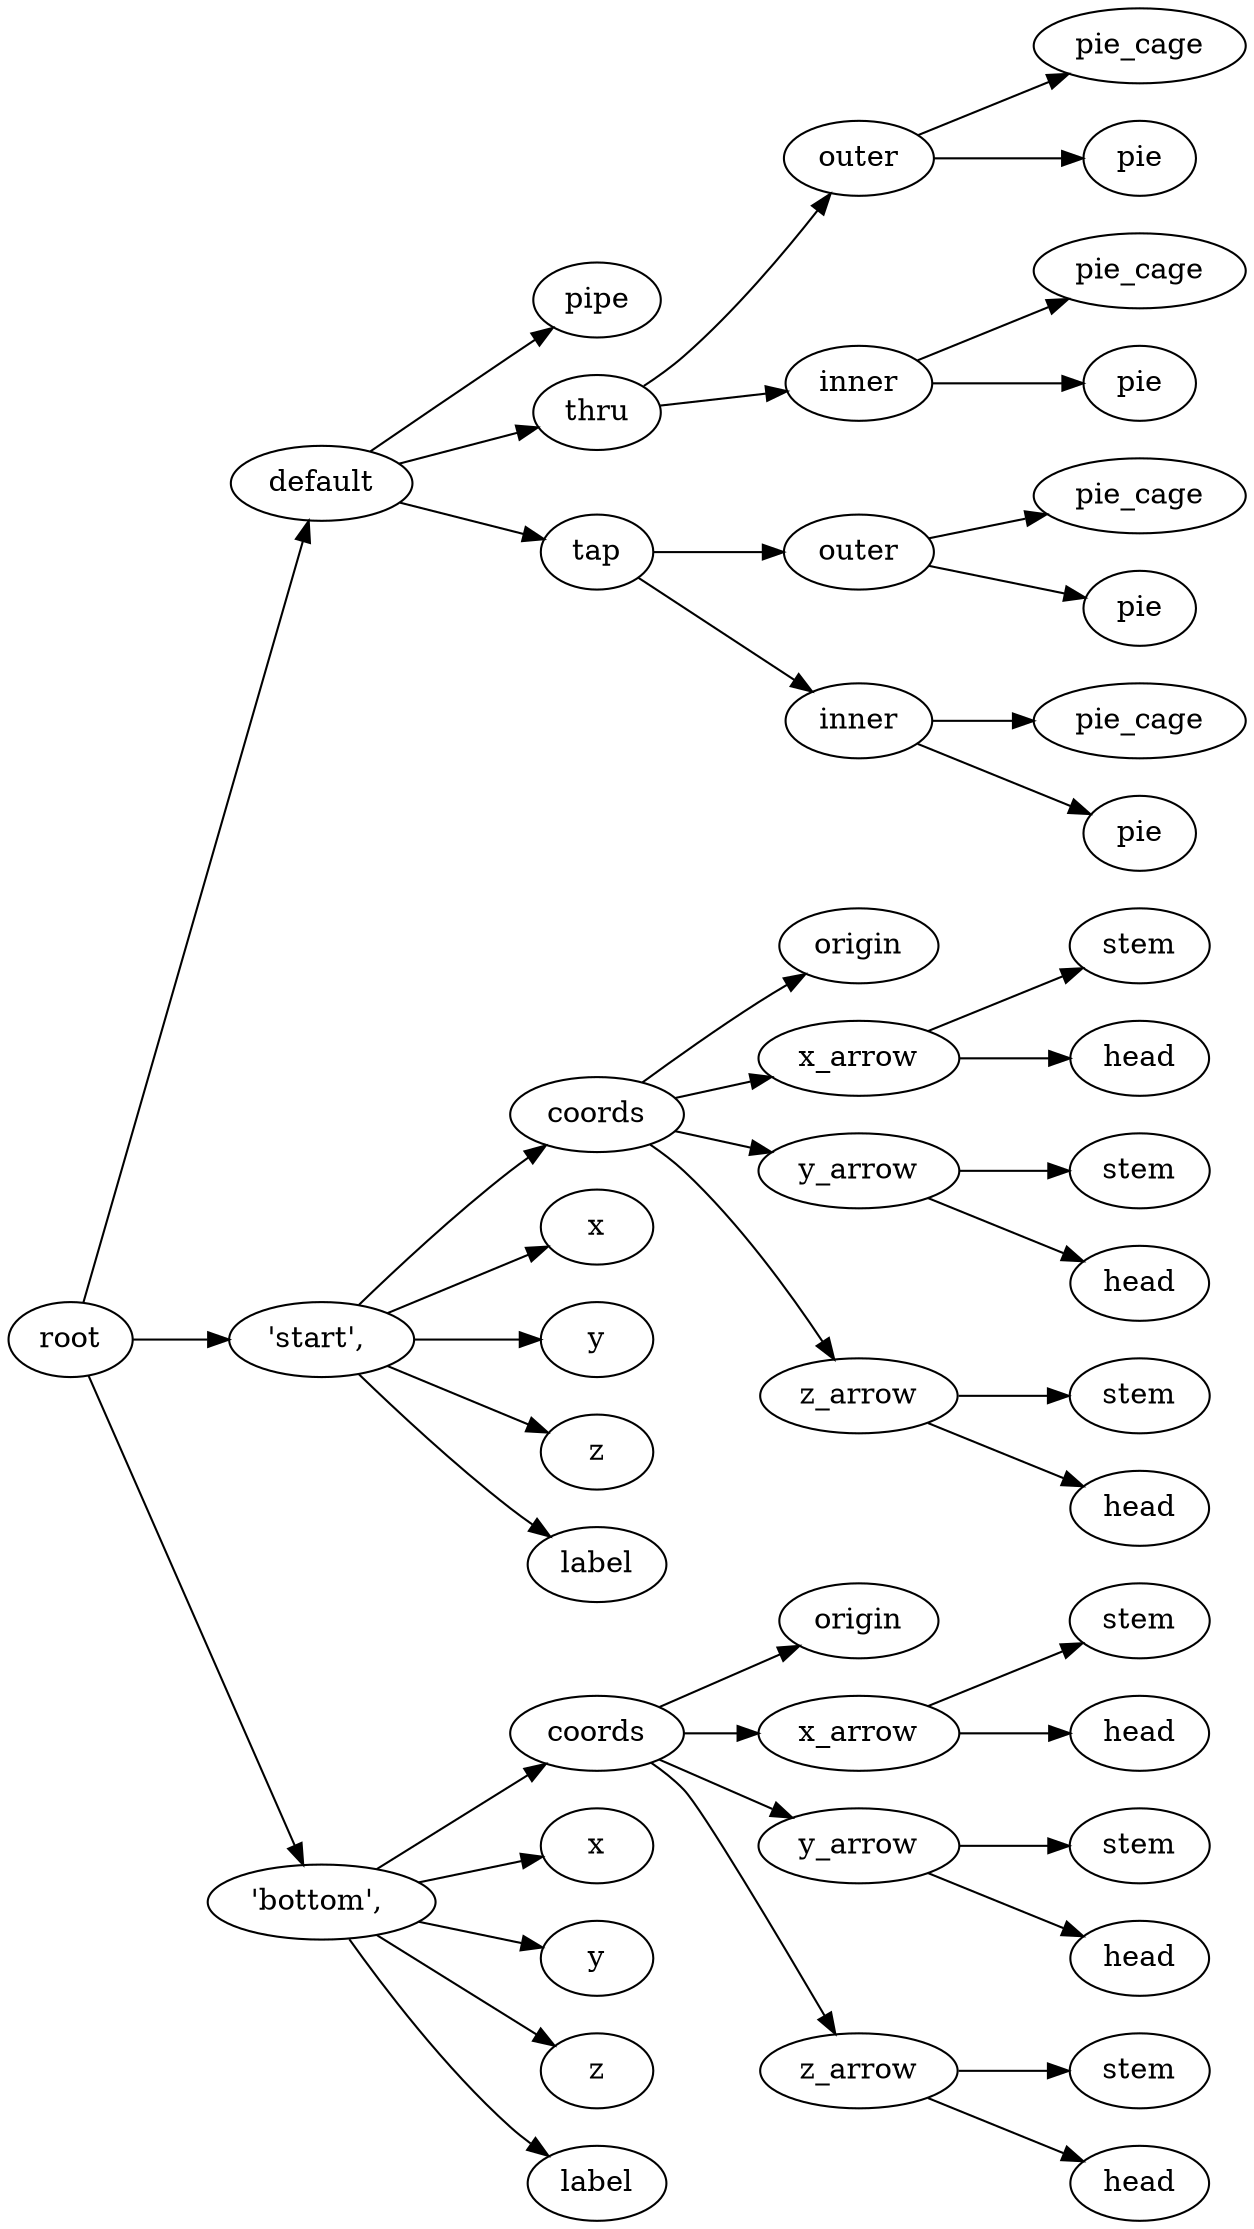 digraph default {
	graph [rankdir=LR]
	root_28 [label=root href="javascript:s=&quot;\(\)\nNone&quot;; console.log(s); alert(s);"]
	default_29 [label=default href="javascript:s=&quot;\(&#x27;default&#x27;,\)\nSelfTapHole&quot;; console.log(s); alert(s);" tooltip=SelfTapHole]
	pipe_30 [label=pipe href="javascript:s=&quot;\(&#x27;default&#x27;,\ &#x27;pipe&#x27;\)\nCylinder&quot;; console.log(s); alert(s);" tooltip=Cylinder]
	thru_31 [label=thru href="javascript:s=&quot;\(&#x27;default&#x27;,\ &#x27;thru&#x27;\)\nPipe&quot;; console.log(s); alert(s);" tooltip=Pipe]
	outer_32 [label=outer href="javascript:s=&quot;\(&#x27;default&#x27;,\ &#x27;thru&#x27;,\ &#x27;outer&#x27;\)\nPie&quot;; console.log(s); alert(s);" tooltip=Pie]
	pie_cage_33 [label=pie_cage href="javascript:s=&quot;\(&#x27;default&#x27;,\ &#x27;thru&#x27;,\ &#x27;outer&#x27;,\ &#x27;pie_cage&#x27;\)\nCylinder&quot;; console.log(s); alert(s);" tooltip=Cylinder]
	pie_34 [label=pie href="javascript:s=&quot;\(&#x27;default&#x27;,\ &#x27;thru&#x27;,\ &#x27;outer&#x27;,\ &#x27;pie&#x27;\)\nRotateExtrude&quot;; console.log(s); alert(s);" tooltip=RotateExtrude]
	inner_35 [label=inner href="javascript:s=&quot;\(&#x27;default&#x27;,\ &#x27;thru&#x27;,\ &#x27;inner&#x27;\)\nPie&quot;; console.log(s); alert(s);" tooltip=Pie]
	pie_cage_36 [label=pie_cage href="javascript:s=&quot;\(&#x27;default&#x27;,\ &#x27;thru&#x27;,\ &#x27;inner&#x27;,\ &#x27;pie_cage&#x27;\)\nCylinder&quot;; console.log(s); alert(s);" tooltip=Cylinder]
	pie_37 [label=pie href="javascript:s=&quot;\(&#x27;default&#x27;,\ &#x27;thru&#x27;,\ &#x27;inner&#x27;,\ &#x27;pie&#x27;\)\nRotateExtrude&quot;; console.log(s); alert(s);" tooltip=RotateExtrude]
	tap_38 [label=tap href="javascript:s=&quot;\(&#x27;default&#x27;,\ &#x27;tap&#x27;\)\nPipe&quot;; console.log(s); alert(s);" tooltip=Pipe]
	outer_39 [label=outer href="javascript:s=&quot;\(&#x27;default&#x27;,\ &#x27;tap&#x27;,\ &#x27;outer&#x27;\)\nPie&quot;; console.log(s); alert(s);" tooltip=Pie]
	pie_cage_40 [label=pie_cage href="javascript:s=&quot;\(&#x27;default&#x27;,\ &#x27;tap&#x27;,\ &#x27;outer&#x27;,\ &#x27;pie_cage&#x27;\)\nCylinder&quot;; console.log(s); alert(s);" tooltip=Cylinder]
	pie_41 [label=pie href="javascript:s=&quot;\(&#x27;default&#x27;,\ &#x27;tap&#x27;,\ &#x27;outer&#x27;,\ &#x27;pie&#x27;\)\nRotateExtrude&quot;; console.log(s); alert(s);" tooltip=RotateExtrude]
	inner_42 [label=inner href="javascript:s=&quot;\(&#x27;default&#x27;,\ &#x27;tap&#x27;,\ &#x27;inner&#x27;\)\nPie&quot;; console.log(s); alert(s);" tooltip=Pie]
	pie_cage_43 [label=pie_cage href="javascript:s=&quot;\(&#x27;default&#x27;,\ &#x27;tap&#x27;,\ &#x27;inner&#x27;,\ &#x27;pie_cage&#x27;\)\nCylinder&quot;; console.log(s); alert(s);" tooltip=Cylinder]
	pie_44 [label=pie href="javascript:s=&quot;\(&#x27;default&#x27;,\ &#x27;tap&#x27;,\ &#x27;inner&#x27;,\ &#x27;pie&#x27;\)\nRotateExtrude&quot;; console.log(s); alert(s);" tooltip=RotateExtrude]
	45 [label="'start',\ " href="javascript:s=&quot;\(&quot;&#x27;start&#x27;,\ &quot;,\)\nAnnotatedCoordinates&quot;; console.log(s); alert(s);" tooltip=AnnotatedCoordinates]
	coords_46 [label=coords href="javascript:s=&quot;\(&quot;&#x27;start&#x27;,\ &quot;,\ &#x27;coords&#x27;\)\nCoordinates&quot;; console.log(s); alert(s);" tooltip=Coordinates]
	origin_47 [label=origin href="javascript:s=&quot;\(&quot;&#x27;start&#x27;,\ &quot;,\ &#x27;coords&#x27;,\ &#x27;origin&#x27;\)\nCoordinatesCage&quot;; console.log(s); alert(s);" tooltip=CoordinatesCage]
	x_arrow_48 [label=x_arrow href="javascript:s=&quot;\(&quot;&#x27;start&#x27;,\ &quot;,\ &#x27;coords&#x27;,\ &#x27;x_arrow&#x27;\)\nArrow&quot;; console.log(s); alert(s);" tooltip=Arrow]
	stem_49 [label=stem href="javascript:s=&quot;\(&quot;&#x27;start&#x27;,\ &quot;,\ &#x27;coords&#x27;,\ &#x27;x_arrow&#x27;,\ &#x27;stem&#x27;\)\nCone&quot;; console.log(s); alert(s);" tooltip=Cone]
	head_50 [label=head href="javascript:s=&quot;\(&quot;&#x27;start&#x27;,\ &quot;,\ &#x27;coords&#x27;,\ &#x27;x_arrow&#x27;,\ &#x27;head&#x27;\)\nCone&quot;; console.log(s); alert(s);" tooltip=Cone]
	y_arrow_51 [label=y_arrow href="javascript:s=&quot;\(&quot;&#x27;start&#x27;,\ &quot;,\ &#x27;coords&#x27;,\ &#x27;y_arrow&#x27;\)\nArrow&quot;; console.log(s); alert(s);" tooltip=Arrow]
	stem_52 [label=stem href="javascript:s=&quot;\(&quot;&#x27;start&#x27;,\ &quot;,\ &#x27;coords&#x27;,\ &#x27;y_arrow&#x27;,\ &#x27;stem&#x27;\)\nCone&quot;; console.log(s); alert(s);" tooltip=Cone]
	head_53 [label=head href="javascript:s=&quot;\(&quot;&#x27;start&#x27;,\ &quot;,\ &#x27;coords&#x27;,\ &#x27;y_arrow&#x27;,\ &#x27;head&#x27;\)\nCone&quot;; console.log(s); alert(s);" tooltip=Cone]
	z_arrow_54 [label=z_arrow href="javascript:s=&quot;\(&quot;&#x27;start&#x27;,\ &quot;,\ &#x27;coords&#x27;,\ &#x27;z_arrow&#x27;\)\nArrow&quot;; console.log(s); alert(s);" tooltip=Arrow]
	stem_55 [label=stem href="javascript:s=&quot;\(&quot;&#x27;start&#x27;,\ &quot;,\ &#x27;coords&#x27;,\ &#x27;z_arrow&#x27;,\ &#x27;stem&#x27;\)\nCone&quot;; console.log(s); alert(s);" tooltip=Cone]
	head_56 [label=head href="javascript:s=&quot;\(&quot;&#x27;start&#x27;,\ &quot;,\ &#x27;coords&#x27;,\ &#x27;z_arrow&#x27;,\ &#x27;head&#x27;\)\nCone&quot;; console.log(s); alert(s);" tooltip=Cone]
	x_57 [label=x href="javascript:s=&quot;\(&quot;&#x27;start&#x27;,\ &quot;,\ &#x27;x&#x27;\)\nText&quot;; console.log(s); alert(s);" tooltip=Text]
	y_58 [label=y href="javascript:s=&quot;\(&quot;&#x27;start&#x27;,\ &quot;,\ &#x27;y&#x27;\)\nText&quot;; console.log(s); alert(s);" tooltip=Text]
	z_59 [label=z href="javascript:s=&quot;\(&quot;&#x27;start&#x27;,\ &quot;,\ &#x27;z&#x27;\)\nText&quot;; console.log(s); alert(s);" tooltip=Text]
	label_60 [label=label href="javascript:s=&quot;\(&quot;&#x27;start&#x27;,\ &quot;,\ &#x27;label&#x27;\)\nText&quot;; console.log(s); alert(s);" tooltip=Text]
	61 [label="'bottom',\ " href="javascript:s=&quot;\(&quot;&#x27;bottom&#x27;,\ &quot;,\)\nAnnotatedCoordinates&quot;; console.log(s); alert(s);" tooltip=AnnotatedCoordinates]
	coords_62 [label=coords href="javascript:s=&quot;\(&quot;&#x27;bottom&#x27;,\ &quot;,\ &#x27;coords&#x27;\)\nCoordinates&quot;; console.log(s); alert(s);" tooltip=Coordinates]
	origin_63 [label=origin href="javascript:s=&quot;\(&quot;&#x27;bottom&#x27;,\ &quot;,\ &#x27;coords&#x27;,\ &#x27;origin&#x27;\)\nCoordinatesCage&quot;; console.log(s); alert(s);" tooltip=CoordinatesCage]
	x_arrow_64 [label=x_arrow href="javascript:s=&quot;\(&quot;&#x27;bottom&#x27;,\ &quot;,\ &#x27;coords&#x27;,\ &#x27;x_arrow&#x27;\)\nArrow&quot;; console.log(s); alert(s);" tooltip=Arrow]
	stem_65 [label=stem href="javascript:s=&quot;\(&quot;&#x27;bottom&#x27;,\ &quot;,\ &#x27;coords&#x27;,\ &#x27;x_arrow&#x27;,\ &#x27;stem&#x27;\)\nCone&quot;; console.log(s); alert(s);" tooltip=Cone]
	head_66 [label=head href="javascript:s=&quot;\(&quot;&#x27;bottom&#x27;,\ &quot;,\ &#x27;coords&#x27;,\ &#x27;x_arrow&#x27;,\ &#x27;head&#x27;\)\nCone&quot;; console.log(s); alert(s);" tooltip=Cone]
	y_arrow_67 [label=y_arrow href="javascript:s=&quot;\(&quot;&#x27;bottom&#x27;,\ &quot;,\ &#x27;coords&#x27;,\ &#x27;y_arrow&#x27;\)\nArrow&quot;; console.log(s); alert(s);" tooltip=Arrow]
	stem_68 [label=stem href="javascript:s=&quot;\(&quot;&#x27;bottom&#x27;,\ &quot;,\ &#x27;coords&#x27;,\ &#x27;y_arrow&#x27;,\ &#x27;stem&#x27;\)\nCone&quot;; console.log(s); alert(s);" tooltip=Cone]
	head_69 [label=head href="javascript:s=&quot;\(&quot;&#x27;bottom&#x27;,\ &quot;,\ &#x27;coords&#x27;,\ &#x27;y_arrow&#x27;,\ &#x27;head&#x27;\)\nCone&quot;; console.log(s); alert(s);" tooltip=Cone]
	z_arrow_70 [label=z_arrow href="javascript:s=&quot;\(&quot;&#x27;bottom&#x27;,\ &quot;,\ &#x27;coords&#x27;,\ &#x27;z_arrow&#x27;\)\nArrow&quot;; console.log(s); alert(s);" tooltip=Arrow]
	stem_71 [label=stem href="javascript:s=&quot;\(&quot;&#x27;bottom&#x27;,\ &quot;,\ &#x27;coords&#x27;,\ &#x27;z_arrow&#x27;,\ &#x27;stem&#x27;\)\nCone&quot;; console.log(s); alert(s);" tooltip=Cone]
	head_72 [label=head href="javascript:s=&quot;\(&quot;&#x27;bottom&#x27;,\ &quot;,\ &#x27;coords&#x27;,\ &#x27;z_arrow&#x27;,\ &#x27;head&#x27;\)\nCone&quot;; console.log(s); alert(s);" tooltip=Cone]
	x_73 [label=x href="javascript:s=&quot;\(&quot;&#x27;bottom&#x27;,\ &quot;,\ &#x27;x&#x27;\)\nText&quot;; console.log(s); alert(s);" tooltip=Text]
	y_74 [label=y href="javascript:s=&quot;\(&quot;&#x27;bottom&#x27;,\ &quot;,\ &#x27;y&#x27;\)\nText&quot;; console.log(s); alert(s);" tooltip=Text]
	z_75 [label=z href="javascript:s=&quot;\(&quot;&#x27;bottom&#x27;,\ &quot;,\ &#x27;z&#x27;\)\nText&quot;; console.log(s); alert(s);" tooltip=Text]
	label_76 [label=label href="javascript:s=&quot;\(&quot;&#x27;bottom&#x27;,\ &quot;,\ &#x27;label&#x27;\)\nText&quot;; console.log(s); alert(s);" tooltip=Text]
	root_28 -> default_29
	default_29 -> pipe_30
	default_29 -> thru_31
	thru_31 -> outer_32
	outer_32 -> pie_cage_33
	outer_32 -> pie_34
	thru_31 -> inner_35
	inner_35 -> pie_cage_36
	inner_35 -> pie_37
	default_29 -> tap_38
	tap_38 -> outer_39
	outer_39 -> pie_cage_40
	outer_39 -> pie_41
	tap_38 -> inner_42
	inner_42 -> pie_cage_43
	inner_42 -> pie_44
	root_28 -> 45
	45 -> coords_46
	coords_46 -> origin_47
	coords_46 -> x_arrow_48
	x_arrow_48 -> stem_49
	x_arrow_48 -> head_50
	coords_46 -> y_arrow_51
	y_arrow_51 -> stem_52
	y_arrow_51 -> head_53
	coords_46 -> z_arrow_54
	z_arrow_54 -> stem_55
	z_arrow_54 -> head_56
	45 -> x_57
	45 -> y_58
	45 -> z_59
	45 -> label_60
	root_28 -> 61
	61 -> coords_62
	coords_62 -> origin_63
	coords_62 -> x_arrow_64
	x_arrow_64 -> stem_65
	x_arrow_64 -> head_66
	coords_62 -> y_arrow_67
	y_arrow_67 -> stem_68
	y_arrow_67 -> head_69
	coords_62 -> z_arrow_70
	z_arrow_70 -> stem_71
	z_arrow_70 -> head_72
	61 -> x_73
	61 -> y_74
	61 -> z_75
	61 -> label_76
}
